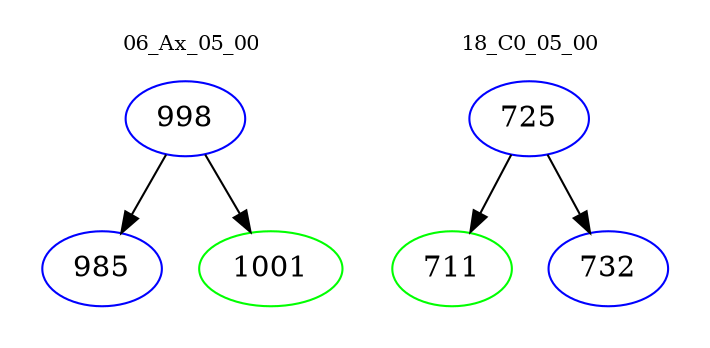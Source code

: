 digraph{
subgraph cluster_0 {
color = white
label = "06_Ax_05_00";
fontsize=10;
T0_998 [label="998", color="blue"]
T0_998 -> T0_985 [color="black"]
T0_985 [label="985", color="blue"]
T0_998 -> T0_1001 [color="black"]
T0_1001 [label="1001", color="green"]
}
subgraph cluster_1 {
color = white
label = "18_C0_05_00";
fontsize=10;
T1_725 [label="725", color="blue"]
T1_725 -> T1_711 [color="black"]
T1_711 [label="711", color="green"]
T1_725 -> T1_732 [color="black"]
T1_732 [label="732", color="blue"]
}
}

